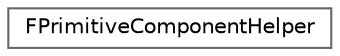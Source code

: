 digraph "Graphical Class Hierarchy"
{
 // INTERACTIVE_SVG=YES
 // LATEX_PDF_SIZE
  bgcolor="transparent";
  edge [fontname=Helvetica,fontsize=10,labelfontname=Helvetica,labelfontsize=10];
  node [fontname=Helvetica,fontsize=10,shape=box,height=0.2,width=0.4];
  rankdir="LR";
  Node0 [id="Node000000",label="FPrimitiveComponentHelper",height=0.2,width=0.4,color="grey40", fillcolor="white", style="filled",URL="$db/dda/classFPrimitiveComponentHelper.html",tooltip="Helper class used to share implementation for different PrimitiveComponent types."];
}
